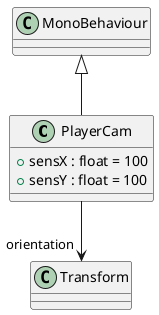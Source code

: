 @startuml
class PlayerCam {
    + sensX : float = 100
    + sensY : float = 100
}
MonoBehaviour <|-- PlayerCam
PlayerCam --> "orientation" Transform
@enduml
